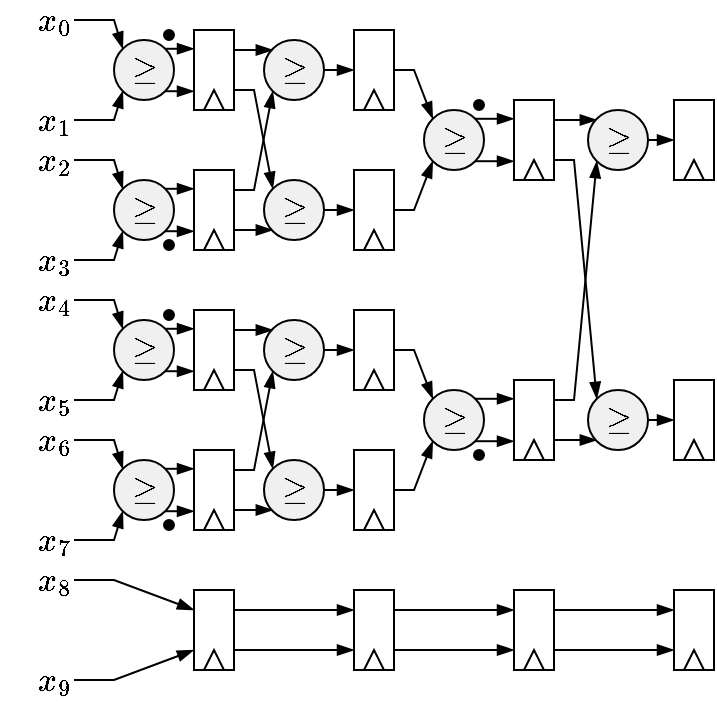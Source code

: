 <mxfile version="26.1.0">
  <diagram name="Page-1" id="U0Z8KqSSLCTxt4Mqr973">
    <mxGraphModel dx="3937" dy="-642" grid="1" gridSize="10" guides="1" tooltips="1" connect="1" arrows="1" fold="1" page="1" pageScale="1" pageWidth="595" pageHeight="842" math="1" shadow="0">
      <root>
        <mxCell id="0" />
        <mxCell id="1" parent="0" />
        <mxCell id="KGnAosmsHzvMM4rvzXJw-76" style="edgeStyle=orthogonalEdgeStyle;rounded=0;orthogonalLoop=1;jettySize=auto;html=1;exitX=1;exitY=1;exitDx=0;exitDy=0;entryX=0;entryY=0.75;entryDx=0;entryDy=0;endArrow=blockThin;endFill=1;" edge="1" parent="1" source="KGnAosmsHzvMM4rvzXJw-1" target="KGnAosmsHzvMM4rvzXJw-39">
          <mxGeometry relative="1" as="geometry" />
        </mxCell>
        <mxCell id="KGnAosmsHzvMM4rvzXJw-77" style="edgeStyle=orthogonalEdgeStyle;rounded=0;orthogonalLoop=1;jettySize=auto;html=1;exitX=1;exitY=0;exitDx=0;exitDy=0;entryX=0;entryY=0.25;entryDx=0;entryDy=0;endArrow=blockThin;endFill=1;" edge="1" parent="1" source="KGnAosmsHzvMM4rvzXJw-1" target="KGnAosmsHzvMM4rvzXJw-39">
          <mxGeometry relative="1" as="geometry" />
        </mxCell>
        <mxCell id="KGnAosmsHzvMM4rvzXJw-1" value="" style="ellipse;whiteSpace=wrap;html=1;aspect=fixed;fillColor=#F0F0F0;" vertex="1" parent="1">
          <mxGeometry x="-3520" y="900" width="30" height="30" as="geometry" />
        </mxCell>
        <mxCell id="KGnAosmsHzvMM4rvzXJw-4" value="&lt;font style=&quot;font-size: 14px;&quot;&gt;$$x_0$$&lt;/font&gt;" style="text;html=1;align=center;verticalAlign=middle;whiteSpace=wrap;rounded=0;" vertex="1" parent="1">
          <mxGeometry x="-3560" y="880" width="20" height="20" as="geometry" />
        </mxCell>
        <mxCell id="KGnAosmsHzvMM4rvzXJw-9" value="&lt;font style=&quot;font-size: 14px;&quot;&gt;$$x_1$$&lt;/font&gt;" style="text;html=1;align=center;verticalAlign=middle;whiteSpace=wrap;rounded=0;" vertex="1" parent="1">
          <mxGeometry x="-3560" y="930" width="20" height="20" as="geometry" />
        </mxCell>
        <mxCell id="KGnAosmsHzvMM4rvzXJw-11" value="" style="endArrow=blockThin;html=1;rounded=0;exitX=1;exitY=0.5;exitDx=0;exitDy=0;entryX=0;entryY=0;entryDx=0;entryDy=0;endFill=1;" edge="1" parent="1" source="KGnAosmsHzvMM4rvzXJw-4" target="KGnAosmsHzvMM4rvzXJw-1">
          <mxGeometry width="50" height="50" relative="1" as="geometry">
            <mxPoint x="-3490" y="910" as="sourcePoint" />
            <mxPoint x="-3440" y="860" as="targetPoint" />
            <Array as="points">
              <mxPoint x="-3520" y="890" />
            </Array>
          </mxGeometry>
        </mxCell>
        <mxCell id="KGnAosmsHzvMM4rvzXJw-12" value="" style="endArrow=blockThin;html=1;rounded=0;entryX=0;entryY=1;entryDx=0;entryDy=0;exitX=1;exitY=0.5;exitDx=0;exitDy=0;endFill=1;" edge="1" parent="1" source="KGnAosmsHzvMM4rvzXJw-9" target="KGnAosmsHzvMM4rvzXJw-1">
          <mxGeometry width="50" height="50" relative="1" as="geometry">
            <mxPoint x="-3550" y="1000" as="sourcePoint" />
            <mxPoint x="-3500" y="950" as="targetPoint" />
            <Array as="points">
              <mxPoint x="-3520" y="940" />
            </Array>
          </mxGeometry>
        </mxCell>
        <mxCell id="KGnAosmsHzvMM4rvzXJw-13" value="&lt;font style=&quot;font-size: 14px;&quot;&gt;$$\geq$$&lt;/font&gt;" style="text;html=1;align=center;verticalAlign=middle;whiteSpace=wrap;rounded=0;" vertex="1" parent="1">
          <mxGeometry x="-3512.5" y="907.5" width="15" height="15" as="geometry" />
        </mxCell>
        <mxCell id="KGnAosmsHzvMM4rvzXJw-41" value="" style="group" vertex="1" connectable="0" parent="1">
          <mxGeometry x="-3480" y="895" width="20" height="40" as="geometry" />
        </mxCell>
        <mxCell id="KGnAosmsHzvMM4rvzXJw-39" value="" style="rounded=0;whiteSpace=wrap;html=1;" vertex="1" parent="KGnAosmsHzvMM4rvzXJw-41">
          <mxGeometry width="20" height="40" as="geometry" />
        </mxCell>
        <mxCell id="KGnAosmsHzvMM4rvzXJw-66" value="" style="triangle;whiteSpace=wrap;html=1;rotation=-90;" vertex="1" parent="KGnAosmsHzvMM4rvzXJw-41">
          <mxGeometry x="5" y="30" width="10" height="10" as="geometry" />
        </mxCell>
        <mxCell id="KGnAosmsHzvMM4rvzXJw-113" style="edgeStyle=orthogonalEdgeStyle;rounded=0;orthogonalLoop=1;jettySize=auto;html=1;exitX=1;exitY=0.5;exitDx=0;exitDy=0;entryX=0;entryY=0.5;entryDx=0;entryDy=0;endArrow=blockThin;endFill=1;curved=0;" edge="1" parent="1" source="KGnAosmsHzvMM4rvzXJw-79" target="KGnAosmsHzvMM4rvzXJw-107">
          <mxGeometry relative="1" as="geometry" />
        </mxCell>
        <mxCell id="KGnAosmsHzvMM4rvzXJw-79" value="" style="ellipse;whiteSpace=wrap;html=1;aspect=fixed;fillColor=#F0F0F0;" vertex="1" parent="1">
          <mxGeometry x="-3445" y="900" width="30" height="30" as="geometry" />
        </mxCell>
        <mxCell id="KGnAosmsHzvMM4rvzXJw-80" value="&lt;font style=&quot;font-size: 14px;&quot;&gt;$$\geq$$&lt;/font&gt;" style="text;html=1;align=center;verticalAlign=middle;whiteSpace=wrap;rounded=0;" vertex="1" parent="1">
          <mxGeometry x="-3437.5" y="907.5" width="15" height="15" as="geometry" />
        </mxCell>
        <mxCell id="KGnAosmsHzvMM4rvzXJw-78" style="edgeStyle=orthogonalEdgeStyle;rounded=0;orthogonalLoop=1;jettySize=auto;html=1;exitX=1;exitY=0.25;exitDx=0;exitDy=0;entryX=0;entryY=0;entryDx=0;entryDy=0;endArrow=blockThin;endFill=1;" edge="1" parent="1" source="KGnAosmsHzvMM4rvzXJw-39" target="KGnAosmsHzvMM4rvzXJw-79">
          <mxGeometry relative="1" as="geometry">
            <mxPoint x="-3450" y="905" as="targetPoint" />
          </mxGeometry>
        </mxCell>
        <mxCell id="KGnAosmsHzvMM4rvzXJw-82" style="edgeStyle=orthogonalEdgeStyle;rounded=0;orthogonalLoop=1;jettySize=auto;html=1;exitX=1;exitY=1;exitDx=0;exitDy=0;entryX=0;entryY=0.75;entryDx=0;entryDy=0;endArrow=blockThin;endFill=1;" edge="1" parent="1" source="KGnAosmsHzvMM4rvzXJw-84" target="KGnAosmsHzvMM4rvzXJw-91">
          <mxGeometry relative="1" as="geometry" />
        </mxCell>
        <mxCell id="KGnAosmsHzvMM4rvzXJw-83" style="edgeStyle=orthogonalEdgeStyle;rounded=0;orthogonalLoop=1;jettySize=auto;html=1;exitX=1;exitY=0;exitDx=0;exitDy=0;entryX=0;entryY=0.25;entryDx=0;entryDy=0;endArrow=blockThin;endFill=1;" edge="1" parent="1" source="KGnAosmsHzvMM4rvzXJw-84" target="KGnAosmsHzvMM4rvzXJw-91">
          <mxGeometry relative="1" as="geometry" />
        </mxCell>
        <mxCell id="KGnAosmsHzvMM4rvzXJw-84" value="" style="ellipse;whiteSpace=wrap;html=1;aspect=fixed;fillColor=#F0F0F0;" vertex="1" parent="1">
          <mxGeometry x="-3520" y="970" width="30" height="30" as="geometry" />
        </mxCell>
        <mxCell id="KGnAosmsHzvMM4rvzXJw-85" value="&lt;font style=&quot;font-size: 14px;&quot;&gt;$$x_2$$&lt;/font&gt;" style="text;html=1;align=center;verticalAlign=middle;whiteSpace=wrap;rounded=0;" vertex="1" parent="1">
          <mxGeometry x="-3560" y="950" width="20" height="20" as="geometry" />
        </mxCell>
        <mxCell id="KGnAosmsHzvMM4rvzXJw-86" value="&lt;font style=&quot;font-size: 14px;&quot;&gt;$$x_3$$&lt;/font&gt;" style="text;html=1;align=center;verticalAlign=middle;whiteSpace=wrap;rounded=0;" vertex="1" parent="1">
          <mxGeometry x="-3560" y="1000" width="20" height="20" as="geometry" />
        </mxCell>
        <mxCell id="KGnAosmsHzvMM4rvzXJw-87" value="" style="endArrow=blockThin;html=1;rounded=0;exitX=1;exitY=0.5;exitDx=0;exitDy=0;entryX=0;entryY=0;entryDx=0;entryDy=0;endFill=1;" edge="1" parent="1" source="KGnAosmsHzvMM4rvzXJw-85" target="KGnAosmsHzvMM4rvzXJw-84">
          <mxGeometry width="50" height="50" relative="1" as="geometry">
            <mxPoint x="-3490" y="980" as="sourcePoint" />
            <mxPoint x="-3440" y="930" as="targetPoint" />
            <Array as="points">
              <mxPoint x="-3520" y="960" />
            </Array>
          </mxGeometry>
        </mxCell>
        <mxCell id="KGnAosmsHzvMM4rvzXJw-88" value="" style="endArrow=blockThin;html=1;rounded=0;entryX=0;entryY=1;entryDx=0;entryDy=0;exitX=1;exitY=0.5;exitDx=0;exitDy=0;endFill=1;" edge="1" parent="1" source="KGnAosmsHzvMM4rvzXJw-86" target="KGnAosmsHzvMM4rvzXJw-84">
          <mxGeometry width="50" height="50" relative="1" as="geometry">
            <mxPoint x="-3550" y="1070" as="sourcePoint" />
            <mxPoint x="-3500" y="1020" as="targetPoint" />
            <Array as="points">
              <mxPoint x="-3520" y="1010" />
            </Array>
          </mxGeometry>
        </mxCell>
        <mxCell id="KGnAosmsHzvMM4rvzXJw-89" value="&lt;font style=&quot;font-size: 14px;&quot;&gt;$$\geq$$&lt;/font&gt;" style="text;html=1;align=center;verticalAlign=middle;whiteSpace=wrap;rounded=0;" vertex="1" parent="1">
          <mxGeometry x="-3512.5" y="977.5" width="15" height="15" as="geometry" />
        </mxCell>
        <mxCell id="KGnAosmsHzvMM4rvzXJw-90" value="" style="group" vertex="1" connectable="0" parent="1">
          <mxGeometry x="-3480" y="965" width="20" height="40" as="geometry" />
        </mxCell>
        <mxCell id="KGnAosmsHzvMM4rvzXJw-91" value="" style="rounded=0;whiteSpace=wrap;html=1;" vertex="1" parent="KGnAosmsHzvMM4rvzXJw-90">
          <mxGeometry width="20" height="40" as="geometry" />
        </mxCell>
        <mxCell id="KGnAosmsHzvMM4rvzXJw-92" value="" style="triangle;whiteSpace=wrap;html=1;rotation=-90;" vertex="1" parent="KGnAosmsHzvMM4rvzXJw-90">
          <mxGeometry x="5" y="30" width="10" height="10" as="geometry" />
        </mxCell>
        <mxCell id="KGnAosmsHzvMM4rvzXJw-98" value="" style="endArrow=blockThin;html=1;rounded=0;entryX=0;entryY=1;entryDx=0;entryDy=0;exitX=1;exitY=0.25;exitDx=0;exitDy=0;endFill=1;" edge="1" parent="1" source="KGnAosmsHzvMM4rvzXJw-91" target="KGnAosmsHzvMM4rvzXJw-79">
          <mxGeometry width="50" height="50" relative="1" as="geometry">
            <mxPoint x="-3420" y="990" as="sourcePoint" />
            <mxPoint x="-3370" y="940" as="targetPoint" />
            <Array as="points">
              <mxPoint x="-3450" y="975" />
            </Array>
          </mxGeometry>
        </mxCell>
        <mxCell id="KGnAosmsHzvMM4rvzXJw-114" style="edgeStyle=orthogonalEdgeStyle;rounded=0;orthogonalLoop=1;jettySize=auto;html=1;exitX=1;exitY=0.5;exitDx=0;exitDy=0;entryX=0;entryY=0.5;entryDx=0;entryDy=0;endArrow=blockThin;endFill=1;" edge="1" parent="1" source="KGnAosmsHzvMM4rvzXJw-99" target="KGnAosmsHzvMM4rvzXJw-109">
          <mxGeometry relative="1" as="geometry" />
        </mxCell>
        <mxCell id="KGnAosmsHzvMM4rvzXJw-99" value="" style="ellipse;whiteSpace=wrap;html=1;aspect=fixed;fillColor=#F0F0F0;" vertex="1" parent="1">
          <mxGeometry x="-3445" y="970" width="30" height="30" as="geometry" />
        </mxCell>
        <mxCell id="KGnAosmsHzvMM4rvzXJw-100" value="&lt;font style=&quot;font-size: 14px;&quot;&gt;$$\geq$$&lt;/font&gt;" style="text;html=1;align=center;verticalAlign=middle;whiteSpace=wrap;rounded=0;" vertex="1" parent="1">
          <mxGeometry x="-3437.5" y="977.5" width="15" height="15" as="geometry" />
        </mxCell>
        <mxCell id="KGnAosmsHzvMM4rvzXJw-101" value="" style="endArrow=blockThin;html=1;rounded=0;exitX=1;exitY=0.75;exitDx=0;exitDy=0;entryX=0;entryY=0;entryDx=0;entryDy=0;endFill=1;" edge="1" parent="1" source="KGnAosmsHzvMM4rvzXJw-39" target="KGnAosmsHzvMM4rvzXJw-99">
          <mxGeometry width="50" height="50" relative="1" as="geometry">
            <mxPoint x="-3390" y="970" as="sourcePoint" />
            <mxPoint x="-3340" y="920" as="targetPoint" />
            <Array as="points">
              <mxPoint x="-3450" y="925" />
            </Array>
          </mxGeometry>
        </mxCell>
        <mxCell id="KGnAosmsHzvMM4rvzXJw-102" style="edgeStyle=orthogonalEdgeStyle;rounded=0;orthogonalLoop=1;jettySize=auto;html=1;exitX=1;exitY=0.75;exitDx=0;exitDy=0;entryX=0;entryY=1;entryDx=0;entryDy=0;endArrow=blockThin;endFill=1;" edge="1" parent="1" source="KGnAosmsHzvMM4rvzXJw-91" target="KGnAosmsHzvMM4rvzXJw-99">
          <mxGeometry relative="1" as="geometry" />
        </mxCell>
        <mxCell id="KGnAosmsHzvMM4rvzXJw-104" value="" style="ellipse;whiteSpace=wrap;html=1;aspect=fixed;fillColor=#000000;" vertex="1" parent="1">
          <mxGeometry x="-3495" y="895" width="5" height="5" as="geometry" />
        </mxCell>
        <mxCell id="KGnAosmsHzvMM4rvzXJw-105" value="" style="ellipse;whiteSpace=wrap;html=1;aspect=fixed;fillColor=#000000;" vertex="1" parent="1">
          <mxGeometry x="-3495" y="1000" width="5" height="5" as="geometry" />
        </mxCell>
        <mxCell id="KGnAosmsHzvMM4rvzXJw-107" value="" style="rounded=0;whiteSpace=wrap;html=1;" vertex="1" parent="1">
          <mxGeometry x="-3400" y="895" width="20" height="40" as="geometry" />
        </mxCell>
        <mxCell id="KGnAosmsHzvMM4rvzXJw-108" value="" style="triangle;whiteSpace=wrap;html=1;rotation=-90;" vertex="1" parent="1">
          <mxGeometry x="-3395" y="925" width="10" height="10" as="geometry" />
        </mxCell>
        <mxCell id="KGnAosmsHzvMM4rvzXJw-109" value="" style="rounded=0;whiteSpace=wrap;html=1;" vertex="1" parent="1">
          <mxGeometry x="-3400" y="965" width="20" height="40" as="geometry" />
        </mxCell>
        <mxCell id="KGnAosmsHzvMM4rvzXJw-110" value="" style="triangle;whiteSpace=wrap;html=1;rotation=-90;" vertex="1" parent="1">
          <mxGeometry x="-3395" y="995" width="10" height="10" as="geometry" />
        </mxCell>
        <mxCell id="KGnAosmsHzvMM4rvzXJw-115" style="edgeStyle=orthogonalEdgeStyle;rounded=0;orthogonalLoop=1;jettySize=auto;html=1;exitX=1;exitY=1;exitDx=0;exitDy=0;entryX=0;entryY=0.75;entryDx=0;entryDy=0;endArrow=blockThin;endFill=1;" edge="1" parent="1" source="KGnAosmsHzvMM4rvzXJw-117" target="KGnAosmsHzvMM4rvzXJw-124">
          <mxGeometry relative="1" as="geometry" />
        </mxCell>
        <mxCell id="KGnAosmsHzvMM4rvzXJw-116" style="edgeStyle=orthogonalEdgeStyle;rounded=0;orthogonalLoop=1;jettySize=auto;html=1;exitX=1;exitY=0;exitDx=0;exitDy=0;entryX=0;entryY=0.25;entryDx=0;entryDy=0;endArrow=blockThin;endFill=1;" edge="1" parent="1" source="KGnAosmsHzvMM4rvzXJw-117" target="KGnAosmsHzvMM4rvzXJw-124">
          <mxGeometry relative="1" as="geometry" />
        </mxCell>
        <mxCell id="KGnAosmsHzvMM4rvzXJw-117" value="" style="ellipse;whiteSpace=wrap;html=1;aspect=fixed;fillColor=#F0F0F0;" vertex="1" parent="1">
          <mxGeometry x="-3520" y="1040" width="30" height="30" as="geometry" />
        </mxCell>
        <mxCell id="KGnAosmsHzvMM4rvzXJw-118" value="&lt;font style=&quot;font-size: 14px;&quot;&gt;$$x_4$$&lt;/font&gt;" style="text;html=1;align=center;verticalAlign=middle;whiteSpace=wrap;rounded=0;" vertex="1" parent="1">
          <mxGeometry x="-3560" y="1020" width="20" height="20" as="geometry" />
        </mxCell>
        <mxCell id="KGnAosmsHzvMM4rvzXJw-119" value="&lt;font style=&quot;font-size: 14px;&quot;&gt;$$x_5$$&lt;/font&gt;" style="text;html=1;align=center;verticalAlign=middle;whiteSpace=wrap;rounded=0;" vertex="1" parent="1">
          <mxGeometry x="-3560" y="1070" width="20" height="20" as="geometry" />
        </mxCell>
        <mxCell id="KGnAosmsHzvMM4rvzXJw-120" value="" style="endArrow=blockThin;html=1;rounded=0;exitX=1;exitY=0.5;exitDx=0;exitDy=0;entryX=0;entryY=0;entryDx=0;entryDy=0;endFill=1;" edge="1" parent="1" source="KGnAosmsHzvMM4rvzXJw-118" target="KGnAosmsHzvMM4rvzXJw-117">
          <mxGeometry width="50" height="50" relative="1" as="geometry">
            <mxPoint x="-3490" y="1050" as="sourcePoint" />
            <mxPoint x="-3440" y="1000" as="targetPoint" />
            <Array as="points">
              <mxPoint x="-3520" y="1030" />
            </Array>
          </mxGeometry>
        </mxCell>
        <mxCell id="KGnAosmsHzvMM4rvzXJw-121" value="" style="endArrow=blockThin;html=1;rounded=0;entryX=0;entryY=1;entryDx=0;entryDy=0;exitX=1;exitY=0.5;exitDx=0;exitDy=0;endFill=1;" edge="1" parent="1" source="KGnAosmsHzvMM4rvzXJw-119" target="KGnAosmsHzvMM4rvzXJw-117">
          <mxGeometry width="50" height="50" relative="1" as="geometry">
            <mxPoint x="-3550" y="1140" as="sourcePoint" />
            <mxPoint x="-3500" y="1090" as="targetPoint" />
            <Array as="points">
              <mxPoint x="-3520" y="1080" />
            </Array>
          </mxGeometry>
        </mxCell>
        <mxCell id="KGnAosmsHzvMM4rvzXJw-122" value="&lt;font style=&quot;font-size: 14px;&quot;&gt;$$\geq$$&lt;/font&gt;" style="text;html=1;align=center;verticalAlign=middle;whiteSpace=wrap;rounded=0;" vertex="1" parent="1">
          <mxGeometry x="-3512.5" y="1047.5" width="15" height="15" as="geometry" />
        </mxCell>
        <mxCell id="KGnAosmsHzvMM4rvzXJw-123" value="" style="group" vertex="1" connectable="0" parent="1">
          <mxGeometry x="-3480" y="1035" width="20" height="40" as="geometry" />
        </mxCell>
        <mxCell id="KGnAosmsHzvMM4rvzXJw-124" value="" style="rounded=0;whiteSpace=wrap;html=1;" vertex="1" parent="KGnAosmsHzvMM4rvzXJw-123">
          <mxGeometry width="20" height="40" as="geometry" />
        </mxCell>
        <mxCell id="KGnAosmsHzvMM4rvzXJw-125" value="" style="triangle;whiteSpace=wrap;html=1;rotation=-90;" vertex="1" parent="KGnAosmsHzvMM4rvzXJw-123">
          <mxGeometry x="5" y="30" width="10" height="10" as="geometry" />
        </mxCell>
        <mxCell id="KGnAosmsHzvMM4rvzXJw-126" style="edgeStyle=orthogonalEdgeStyle;rounded=0;orthogonalLoop=1;jettySize=auto;html=1;exitX=1;exitY=0.5;exitDx=0;exitDy=0;entryX=0;entryY=0.5;entryDx=0;entryDy=0;endArrow=blockThin;endFill=1;curved=0;" edge="1" parent="1" source="KGnAosmsHzvMM4rvzXJw-127" target="KGnAosmsHzvMM4rvzXJw-149">
          <mxGeometry relative="1" as="geometry" />
        </mxCell>
        <mxCell id="KGnAosmsHzvMM4rvzXJw-127" value="" style="ellipse;whiteSpace=wrap;html=1;aspect=fixed;fillColor=#F0F0F0;" vertex="1" parent="1">
          <mxGeometry x="-3445" y="1040" width="30" height="30" as="geometry" />
        </mxCell>
        <mxCell id="KGnAosmsHzvMM4rvzXJw-128" value="&lt;font style=&quot;font-size: 14px;&quot;&gt;$$\geq$$&lt;/font&gt;" style="text;html=1;align=center;verticalAlign=middle;whiteSpace=wrap;rounded=0;" vertex="1" parent="1">
          <mxGeometry x="-3437.5" y="1047.5" width="15" height="15" as="geometry" />
        </mxCell>
        <mxCell id="KGnAosmsHzvMM4rvzXJw-129" style="edgeStyle=orthogonalEdgeStyle;rounded=0;orthogonalLoop=1;jettySize=auto;html=1;exitX=1;exitY=0.25;exitDx=0;exitDy=0;entryX=0;entryY=0;entryDx=0;entryDy=0;endArrow=blockThin;endFill=1;" edge="1" parent="1" source="KGnAosmsHzvMM4rvzXJw-124" target="KGnAosmsHzvMM4rvzXJw-127">
          <mxGeometry relative="1" as="geometry">
            <mxPoint x="-3450" y="1045" as="targetPoint" />
          </mxGeometry>
        </mxCell>
        <mxCell id="KGnAosmsHzvMM4rvzXJw-130" style="edgeStyle=orthogonalEdgeStyle;rounded=0;orthogonalLoop=1;jettySize=auto;html=1;exitX=1;exitY=1;exitDx=0;exitDy=0;entryX=0;entryY=0.75;entryDx=0;entryDy=0;endArrow=blockThin;endFill=1;" edge="1" parent="1" source="KGnAosmsHzvMM4rvzXJw-132" target="KGnAosmsHzvMM4rvzXJw-139">
          <mxGeometry relative="1" as="geometry" />
        </mxCell>
        <mxCell id="KGnAosmsHzvMM4rvzXJw-131" style="edgeStyle=orthogonalEdgeStyle;rounded=0;orthogonalLoop=1;jettySize=auto;html=1;exitX=1;exitY=0;exitDx=0;exitDy=0;entryX=0;entryY=0.25;entryDx=0;entryDy=0;endArrow=blockThin;endFill=1;" edge="1" parent="1" source="KGnAosmsHzvMM4rvzXJw-132" target="KGnAosmsHzvMM4rvzXJw-139">
          <mxGeometry relative="1" as="geometry" />
        </mxCell>
        <mxCell id="KGnAosmsHzvMM4rvzXJw-132" value="" style="ellipse;whiteSpace=wrap;html=1;aspect=fixed;fillColor=#F0F0F0;" vertex="1" parent="1">
          <mxGeometry x="-3520" y="1110" width="30" height="30" as="geometry" />
        </mxCell>
        <mxCell id="KGnAosmsHzvMM4rvzXJw-133" value="&lt;font style=&quot;font-size: 14px;&quot;&gt;$$x_6$$&lt;/font&gt;" style="text;html=1;align=center;verticalAlign=middle;whiteSpace=wrap;rounded=0;" vertex="1" parent="1">
          <mxGeometry x="-3560" y="1090" width="20" height="20" as="geometry" />
        </mxCell>
        <mxCell id="KGnAosmsHzvMM4rvzXJw-134" value="&lt;font style=&quot;font-size: 14px;&quot;&gt;$$x_7$$&lt;/font&gt;" style="text;html=1;align=center;verticalAlign=middle;whiteSpace=wrap;rounded=0;" vertex="1" parent="1">
          <mxGeometry x="-3560" y="1140" width="20" height="20" as="geometry" />
        </mxCell>
        <mxCell id="KGnAosmsHzvMM4rvzXJw-135" value="" style="endArrow=blockThin;html=1;rounded=0;exitX=1;exitY=0.5;exitDx=0;exitDy=0;entryX=0;entryY=0;entryDx=0;entryDy=0;endFill=1;" edge="1" parent="1" source="KGnAosmsHzvMM4rvzXJw-133" target="KGnAosmsHzvMM4rvzXJw-132">
          <mxGeometry width="50" height="50" relative="1" as="geometry">
            <mxPoint x="-3490" y="1120" as="sourcePoint" />
            <mxPoint x="-3440" y="1070" as="targetPoint" />
            <Array as="points">
              <mxPoint x="-3520" y="1100" />
            </Array>
          </mxGeometry>
        </mxCell>
        <mxCell id="KGnAosmsHzvMM4rvzXJw-136" value="" style="endArrow=blockThin;html=1;rounded=0;entryX=0;entryY=1;entryDx=0;entryDy=0;exitX=1;exitY=0.5;exitDx=0;exitDy=0;endFill=1;" edge="1" parent="1" source="KGnAosmsHzvMM4rvzXJw-134" target="KGnAosmsHzvMM4rvzXJw-132">
          <mxGeometry width="50" height="50" relative="1" as="geometry">
            <mxPoint x="-3550" y="1210" as="sourcePoint" />
            <mxPoint x="-3500" y="1160" as="targetPoint" />
            <Array as="points">
              <mxPoint x="-3520" y="1150" />
            </Array>
          </mxGeometry>
        </mxCell>
        <mxCell id="KGnAosmsHzvMM4rvzXJw-137" value="&lt;font style=&quot;font-size: 14px;&quot;&gt;$$\geq$$&lt;/font&gt;" style="text;html=1;align=center;verticalAlign=middle;whiteSpace=wrap;rounded=0;" vertex="1" parent="1">
          <mxGeometry x="-3512.5" y="1117.5" width="15" height="15" as="geometry" />
        </mxCell>
        <mxCell id="KGnAosmsHzvMM4rvzXJw-138" value="" style="group" vertex="1" connectable="0" parent="1">
          <mxGeometry x="-3480" y="1105" width="20" height="40" as="geometry" />
        </mxCell>
        <mxCell id="KGnAosmsHzvMM4rvzXJw-139" value="" style="rounded=0;whiteSpace=wrap;html=1;" vertex="1" parent="KGnAosmsHzvMM4rvzXJw-138">
          <mxGeometry width="20" height="40" as="geometry" />
        </mxCell>
        <mxCell id="KGnAosmsHzvMM4rvzXJw-140" value="" style="triangle;whiteSpace=wrap;html=1;rotation=-90;" vertex="1" parent="KGnAosmsHzvMM4rvzXJw-138">
          <mxGeometry x="5" y="30" width="10" height="10" as="geometry" />
        </mxCell>
        <mxCell id="KGnAosmsHzvMM4rvzXJw-141" value="" style="endArrow=blockThin;html=1;rounded=0;entryX=0;entryY=1;entryDx=0;entryDy=0;exitX=1;exitY=0.25;exitDx=0;exitDy=0;endFill=1;" edge="1" parent="1" source="KGnAosmsHzvMM4rvzXJw-139" target="KGnAosmsHzvMM4rvzXJw-127">
          <mxGeometry width="50" height="50" relative="1" as="geometry">
            <mxPoint x="-3420" y="1130" as="sourcePoint" />
            <mxPoint x="-3370" y="1080" as="targetPoint" />
            <Array as="points">
              <mxPoint x="-3450" y="1115" />
            </Array>
          </mxGeometry>
        </mxCell>
        <mxCell id="KGnAosmsHzvMM4rvzXJw-142" style="edgeStyle=orthogonalEdgeStyle;rounded=0;orthogonalLoop=1;jettySize=auto;html=1;exitX=1;exitY=0.5;exitDx=0;exitDy=0;entryX=0;entryY=0.5;entryDx=0;entryDy=0;endArrow=blockThin;endFill=1;" edge="1" parent="1" source="KGnAosmsHzvMM4rvzXJw-143" target="KGnAosmsHzvMM4rvzXJw-151">
          <mxGeometry relative="1" as="geometry" />
        </mxCell>
        <mxCell id="KGnAosmsHzvMM4rvzXJw-143" value="" style="ellipse;whiteSpace=wrap;html=1;aspect=fixed;fillColor=#F0F0F0;" vertex="1" parent="1">
          <mxGeometry x="-3445" y="1110" width="30" height="30" as="geometry" />
        </mxCell>
        <mxCell id="KGnAosmsHzvMM4rvzXJw-144" value="&lt;font style=&quot;font-size: 14px;&quot;&gt;$$\geq$$&lt;/font&gt;" style="text;html=1;align=center;verticalAlign=middle;whiteSpace=wrap;rounded=0;" vertex="1" parent="1">
          <mxGeometry x="-3437.5" y="1117.5" width="15" height="15" as="geometry" />
        </mxCell>
        <mxCell id="KGnAosmsHzvMM4rvzXJw-145" value="" style="endArrow=blockThin;html=1;rounded=0;exitX=1;exitY=0.75;exitDx=0;exitDy=0;entryX=0;entryY=0;entryDx=0;entryDy=0;endFill=1;" edge="1" parent="1" source="KGnAosmsHzvMM4rvzXJw-124" target="KGnAosmsHzvMM4rvzXJw-143">
          <mxGeometry width="50" height="50" relative="1" as="geometry">
            <mxPoint x="-3390" y="1110" as="sourcePoint" />
            <mxPoint x="-3340" y="1060" as="targetPoint" />
            <Array as="points">
              <mxPoint x="-3450" y="1065" />
            </Array>
          </mxGeometry>
        </mxCell>
        <mxCell id="KGnAosmsHzvMM4rvzXJw-146" style="edgeStyle=orthogonalEdgeStyle;rounded=0;orthogonalLoop=1;jettySize=auto;html=1;exitX=1;exitY=0.75;exitDx=0;exitDy=0;entryX=0;entryY=1;entryDx=0;entryDy=0;endArrow=blockThin;endFill=1;" edge="1" parent="1" source="KGnAosmsHzvMM4rvzXJw-139" target="KGnAosmsHzvMM4rvzXJw-143">
          <mxGeometry relative="1" as="geometry" />
        </mxCell>
        <mxCell id="KGnAosmsHzvMM4rvzXJw-147" value="" style="ellipse;whiteSpace=wrap;html=1;aspect=fixed;fillColor=#000000;" vertex="1" parent="1">
          <mxGeometry x="-3495" y="1035" width="5" height="5" as="geometry" />
        </mxCell>
        <mxCell id="KGnAosmsHzvMM4rvzXJw-148" value="" style="ellipse;whiteSpace=wrap;html=1;aspect=fixed;fillColor=#000000;" vertex="1" parent="1">
          <mxGeometry x="-3495" y="1140" width="5" height="5" as="geometry" />
        </mxCell>
        <mxCell id="KGnAosmsHzvMM4rvzXJw-149" value="" style="rounded=0;whiteSpace=wrap;html=1;" vertex="1" parent="1">
          <mxGeometry x="-3400" y="1035" width="20" height="40" as="geometry" />
        </mxCell>
        <mxCell id="KGnAosmsHzvMM4rvzXJw-150" value="" style="triangle;whiteSpace=wrap;html=1;rotation=-90;" vertex="1" parent="1">
          <mxGeometry x="-3395" y="1065" width="10" height="10" as="geometry" />
        </mxCell>
        <mxCell id="KGnAosmsHzvMM4rvzXJw-151" value="" style="rounded=0;whiteSpace=wrap;html=1;" vertex="1" parent="1">
          <mxGeometry x="-3400" y="1105" width="20" height="40" as="geometry" />
        </mxCell>
        <mxCell id="KGnAosmsHzvMM4rvzXJw-152" value="" style="triangle;whiteSpace=wrap;html=1;rotation=-90;" vertex="1" parent="1">
          <mxGeometry x="-3395" y="1135" width="10" height="10" as="geometry" />
        </mxCell>
        <mxCell id="KGnAosmsHzvMM4rvzXJw-165" style="edgeStyle=orthogonalEdgeStyle;rounded=0;orthogonalLoop=1;jettySize=auto;html=1;exitX=1;exitY=0;exitDx=0;exitDy=0;entryX=0;entryY=0.25;entryDx=0;entryDy=0;endArrow=blockThin;endFill=1;" edge="1" parent="1" source="KGnAosmsHzvMM4rvzXJw-153" target="KGnAosmsHzvMM4rvzXJw-163">
          <mxGeometry relative="1" as="geometry" />
        </mxCell>
        <mxCell id="KGnAosmsHzvMM4rvzXJw-166" style="edgeStyle=orthogonalEdgeStyle;rounded=0;orthogonalLoop=1;jettySize=auto;html=1;exitX=1;exitY=1;exitDx=0;exitDy=0;entryX=0;entryY=0.75;entryDx=0;entryDy=0;endArrow=blockThin;endFill=1;" edge="1" parent="1" source="KGnAosmsHzvMM4rvzXJw-153" target="KGnAosmsHzvMM4rvzXJw-163">
          <mxGeometry relative="1" as="geometry" />
        </mxCell>
        <mxCell id="KGnAosmsHzvMM4rvzXJw-153" value="" style="ellipse;whiteSpace=wrap;html=1;aspect=fixed;fillColor=#F0F0F0;" vertex="1" parent="1">
          <mxGeometry x="-3365" y="935" width="30" height="30" as="geometry" />
        </mxCell>
        <mxCell id="KGnAosmsHzvMM4rvzXJw-154" value="&lt;font style=&quot;font-size: 14px;&quot;&gt;$$\geq$$&lt;/font&gt;" style="text;html=1;align=center;verticalAlign=middle;whiteSpace=wrap;rounded=0;" vertex="1" parent="1">
          <mxGeometry x="-3357.5" y="942.5" width="15" height="15" as="geometry" />
        </mxCell>
        <mxCell id="KGnAosmsHzvMM4rvzXJw-171" style="edgeStyle=orthogonalEdgeStyle;rounded=0;orthogonalLoop=1;jettySize=auto;html=1;exitX=1;exitY=0;exitDx=0;exitDy=0;entryX=0;entryY=0.25;entryDx=0;entryDy=0;endArrow=blockThin;endFill=1;" edge="1" parent="1" source="KGnAosmsHzvMM4rvzXJw-155" target="KGnAosmsHzvMM4rvzXJw-169">
          <mxGeometry relative="1" as="geometry" />
        </mxCell>
        <mxCell id="KGnAosmsHzvMM4rvzXJw-172" style="edgeStyle=orthogonalEdgeStyle;rounded=0;orthogonalLoop=1;jettySize=auto;html=1;exitX=1;exitY=1;exitDx=0;exitDy=0;entryX=0;entryY=0.75;entryDx=0;entryDy=0;endArrow=blockThin;endFill=1;" edge="1" parent="1" source="KGnAosmsHzvMM4rvzXJw-155" target="KGnAosmsHzvMM4rvzXJw-169">
          <mxGeometry relative="1" as="geometry" />
        </mxCell>
        <mxCell id="KGnAosmsHzvMM4rvzXJw-155" value="" style="ellipse;whiteSpace=wrap;html=1;aspect=fixed;fillColor=#F0F0F0;" vertex="1" parent="1">
          <mxGeometry x="-3365" y="1075" width="30" height="30" as="geometry" />
        </mxCell>
        <mxCell id="KGnAosmsHzvMM4rvzXJw-156" value="&lt;font style=&quot;font-size: 14px;&quot;&gt;$$\geq$$&lt;/font&gt;" style="text;html=1;align=center;verticalAlign=middle;whiteSpace=wrap;rounded=0;" vertex="1" parent="1">
          <mxGeometry x="-3357.5" y="1082.5" width="15" height="15" as="geometry" />
        </mxCell>
        <mxCell id="KGnAosmsHzvMM4rvzXJw-158" value="" style="endArrow=blockThin;html=1;rounded=0;exitX=1;exitY=0.5;exitDx=0;exitDy=0;entryX=0;entryY=0;entryDx=0;entryDy=0;endFill=1;" edge="1" parent="1" source="KGnAosmsHzvMM4rvzXJw-107" target="KGnAosmsHzvMM4rvzXJw-153">
          <mxGeometry width="50" height="50" relative="1" as="geometry">
            <mxPoint x="-3360" y="950" as="sourcePoint" />
            <mxPoint x="-3310" y="900" as="targetPoint" />
            <Array as="points">
              <mxPoint x="-3370" y="915" />
            </Array>
          </mxGeometry>
        </mxCell>
        <mxCell id="KGnAosmsHzvMM4rvzXJw-159" value="" style="endArrow=blockThin;html=1;rounded=0;exitX=1;exitY=0.5;exitDx=0;exitDy=0;entryX=0;entryY=1;entryDx=0;entryDy=0;endFill=1;" edge="1" parent="1" source="KGnAosmsHzvMM4rvzXJw-109" target="KGnAosmsHzvMM4rvzXJw-153">
          <mxGeometry width="50" height="50" relative="1" as="geometry">
            <mxPoint x="-3330" y="1030" as="sourcePoint" />
            <mxPoint x="-3280" y="980" as="targetPoint" />
            <Array as="points">
              <mxPoint x="-3370" y="985" />
            </Array>
          </mxGeometry>
        </mxCell>
        <mxCell id="KGnAosmsHzvMM4rvzXJw-160" value="" style="endArrow=blockThin;html=1;rounded=0;exitX=1;exitY=0.5;exitDx=0;exitDy=0;entryX=0;entryY=0;entryDx=0;entryDy=0;endFill=1;" edge="1" parent="1" source="KGnAosmsHzvMM4rvzXJw-149" target="KGnAosmsHzvMM4rvzXJw-155">
          <mxGeometry width="50" height="50" relative="1" as="geometry">
            <mxPoint x="-3300" y="1090" as="sourcePoint" />
            <mxPoint x="-3250" y="1040" as="targetPoint" />
            <Array as="points">
              <mxPoint x="-3370" y="1055" />
            </Array>
          </mxGeometry>
        </mxCell>
        <mxCell id="KGnAosmsHzvMM4rvzXJw-161" value="" style="endArrow=blockThin;html=1;rounded=0;exitX=1;exitY=0.5;exitDx=0;exitDy=0;entryX=0;entryY=1;entryDx=0;entryDy=0;endFill=1;" edge="1" parent="1" source="KGnAosmsHzvMM4rvzXJw-151" target="KGnAosmsHzvMM4rvzXJw-155">
          <mxGeometry width="50" height="50" relative="1" as="geometry">
            <mxPoint x="-3330" y="1170" as="sourcePoint" />
            <mxPoint x="-3280" y="1120" as="targetPoint" />
            <Array as="points">
              <mxPoint x="-3370" y="1125" />
            </Array>
          </mxGeometry>
        </mxCell>
        <mxCell id="KGnAosmsHzvMM4rvzXJw-177" style="edgeStyle=orthogonalEdgeStyle;rounded=0;orthogonalLoop=1;jettySize=auto;html=1;exitX=1;exitY=0.25;exitDx=0;exitDy=0;entryX=0;entryY=0;entryDx=0;entryDy=0;endArrow=blockThin;endFill=1;" edge="1" parent="1" source="KGnAosmsHzvMM4rvzXJw-163" target="KGnAosmsHzvMM4rvzXJw-175">
          <mxGeometry relative="1" as="geometry" />
        </mxCell>
        <mxCell id="KGnAosmsHzvMM4rvzXJw-163" value="" style="rounded=0;whiteSpace=wrap;html=1;" vertex="1" parent="1">
          <mxGeometry x="-3320" y="930" width="20" height="40" as="geometry" />
        </mxCell>
        <mxCell id="KGnAosmsHzvMM4rvzXJw-164" value="" style="triangle;whiteSpace=wrap;html=1;rotation=-90;" vertex="1" parent="1">
          <mxGeometry x="-3315" y="960" width="10" height="10" as="geometry" />
        </mxCell>
        <mxCell id="KGnAosmsHzvMM4rvzXJw-183" style="edgeStyle=orthogonalEdgeStyle;rounded=0;orthogonalLoop=1;jettySize=auto;html=1;exitX=1;exitY=0.75;exitDx=0;exitDy=0;entryX=0;entryY=1;entryDx=0;entryDy=0;endArrow=blockThin;endFill=1;" edge="1" parent="1" source="KGnAosmsHzvMM4rvzXJw-169" target="KGnAosmsHzvMM4rvzXJw-181">
          <mxGeometry relative="1" as="geometry" />
        </mxCell>
        <mxCell id="KGnAosmsHzvMM4rvzXJw-169" value="" style="rounded=0;whiteSpace=wrap;html=1;" vertex="1" parent="1">
          <mxGeometry x="-3320" y="1070" width="20" height="40" as="geometry" />
        </mxCell>
        <mxCell id="KGnAosmsHzvMM4rvzXJw-170" value="" style="triangle;whiteSpace=wrap;html=1;rotation=-90;" vertex="1" parent="1">
          <mxGeometry x="-3315" y="1100" width="10" height="10" as="geometry" />
        </mxCell>
        <mxCell id="KGnAosmsHzvMM4rvzXJw-173" value="" style="ellipse;whiteSpace=wrap;html=1;aspect=fixed;fillColor=#000000;" vertex="1" parent="1">
          <mxGeometry x="-3340" y="930" width="5" height="5" as="geometry" />
        </mxCell>
        <mxCell id="KGnAosmsHzvMM4rvzXJw-174" value="" style="ellipse;whiteSpace=wrap;html=1;aspect=fixed;fillColor=#000000;" vertex="1" parent="1">
          <mxGeometry x="-3340" y="1105" width="5" height="5" as="geometry" />
        </mxCell>
        <mxCell id="KGnAosmsHzvMM4rvzXJw-191" style="edgeStyle=orthogonalEdgeStyle;rounded=0;orthogonalLoop=1;jettySize=auto;html=1;exitX=1;exitY=0.5;exitDx=0;exitDy=0;entryX=0;entryY=0.5;entryDx=0;entryDy=0;endArrow=blockThin;endFill=1;" edge="1" parent="1" source="KGnAosmsHzvMM4rvzXJw-175" target="KGnAosmsHzvMM4rvzXJw-187">
          <mxGeometry relative="1" as="geometry" />
        </mxCell>
        <mxCell id="KGnAosmsHzvMM4rvzXJw-175" value="" style="ellipse;whiteSpace=wrap;html=1;aspect=fixed;fillColor=#F0F0F0;" vertex="1" parent="1">
          <mxGeometry x="-3283" y="935" width="30" height="30" as="geometry" />
        </mxCell>
        <mxCell id="KGnAosmsHzvMM4rvzXJw-176" value="&lt;font style=&quot;font-size: 14px;&quot;&gt;$$\geq$$&lt;/font&gt;" style="text;html=1;align=center;verticalAlign=middle;whiteSpace=wrap;rounded=0;" vertex="1" parent="1">
          <mxGeometry x="-3275.5" y="942.5" width="15" height="15" as="geometry" />
        </mxCell>
        <mxCell id="KGnAosmsHzvMM4rvzXJw-178" value="" style="endArrow=blockThin;html=1;rounded=0;exitX=1;exitY=0.25;exitDx=0;exitDy=0;entryX=0;entryY=1;entryDx=0;entryDy=0;endFill=1;" edge="1" parent="1" source="KGnAosmsHzvMM4rvzXJw-169" target="KGnAosmsHzvMM4rvzXJw-175">
          <mxGeometry width="50" height="50" relative="1" as="geometry">
            <mxPoint x="-3270" y="1080" as="sourcePoint" />
            <mxPoint x="-3220" y="1030" as="targetPoint" />
            <Array as="points">
              <mxPoint x="-3290" y="1080" />
            </Array>
          </mxGeometry>
        </mxCell>
        <mxCell id="KGnAosmsHzvMM4rvzXJw-192" style="edgeStyle=orthogonalEdgeStyle;rounded=0;orthogonalLoop=1;jettySize=auto;html=1;exitX=1;exitY=0.5;exitDx=0;exitDy=0;entryX=0;entryY=0.5;entryDx=0;entryDy=0;endArrow=blockThin;endFill=1;" edge="1" parent="1" source="KGnAosmsHzvMM4rvzXJw-181" target="KGnAosmsHzvMM4rvzXJw-189">
          <mxGeometry relative="1" as="geometry" />
        </mxCell>
        <mxCell id="KGnAosmsHzvMM4rvzXJw-181" value="" style="ellipse;whiteSpace=wrap;html=1;aspect=fixed;fillColor=#F0F0F0;" vertex="1" parent="1">
          <mxGeometry x="-3283" y="1075" width="30" height="30" as="geometry" />
        </mxCell>
        <mxCell id="KGnAosmsHzvMM4rvzXJw-182" value="&lt;font style=&quot;font-size: 14px;&quot;&gt;$$\geq$$&lt;/font&gt;" style="text;html=1;align=center;verticalAlign=middle;whiteSpace=wrap;rounded=0;" vertex="1" parent="1">
          <mxGeometry x="-3275.5" y="1082.5" width="15" height="15" as="geometry" />
        </mxCell>
        <mxCell id="KGnAosmsHzvMM4rvzXJw-184" value="" style="endArrow=blockThin;html=1;rounded=0;exitX=1;exitY=0.75;exitDx=0;exitDy=0;entryX=0;entryY=0;entryDx=0;entryDy=0;endFill=1;" edge="1" parent="1" source="KGnAosmsHzvMM4rvzXJw-163" target="KGnAosmsHzvMM4rvzXJw-181">
          <mxGeometry width="50" height="50" relative="1" as="geometry">
            <mxPoint x="-3240" y="1030" as="sourcePoint" />
            <mxPoint x="-3190" y="980" as="targetPoint" />
            <Array as="points">
              <mxPoint x="-3290" y="960" />
            </Array>
          </mxGeometry>
        </mxCell>
        <mxCell id="KGnAosmsHzvMM4rvzXJw-187" value="" style="rounded=0;whiteSpace=wrap;html=1;" vertex="1" parent="1">
          <mxGeometry x="-3240" y="930" width="20" height="40" as="geometry" />
        </mxCell>
        <mxCell id="KGnAosmsHzvMM4rvzXJw-188" value="" style="triangle;whiteSpace=wrap;html=1;rotation=-90;" vertex="1" parent="1">
          <mxGeometry x="-3235" y="960" width="10" height="10" as="geometry" />
        </mxCell>
        <mxCell id="KGnAosmsHzvMM4rvzXJw-189" value="" style="rounded=0;whiteSpace=wrap;html=1;" vertex="1" parent="1">
          <mxGeometry x="-3240" y="1070" width="20" height="40" as="geometry" />
        </mxCell>
        <mxCell id="KGnAosmsHzvMM4rvzXJw-190" value="" style="triangle;whiteSpace=wrap;html=1;rotation=-90;" vertex="1" parent="1">
          <mxGeometry x="-3235" y="1100" width="10" height="10" as="geometry" />
        </mxCell>
        <mxCell id="KGnAosmsHzvMM4rvzXJw-201" value="&lt;font style=&quot;font-size: 14px;&quot;&gt;$$x_8$$&lt;/font&gt;" style="text;html=1;align=center;verticalAlign=middle;whiteSpace=wrap;rounded=0;" vertex="1" parent="1">
          <mxGeometry x="-3560" y="1160" width="20" height="20" as="geometry" />
        </mxCell>
        <mxCell id="KGnAosmsHzvMM4rvzXJw-202" value="&lt;font style=&quot;font-size: 14px;&quot;&gt;$$x_9$$&lt;/font&gt;" style="text;html=1;align=center;verticalAlign=middle;whiteSpace=wrap;rounded=0;" vertex="1" parent="1">
          <mxGeometry x="-3560" y="1210" width="20" height="20" as="geometry" />
        </mxCell>
        <mxCell id="KGnAosmsHzvMM4rvzXJw-203" value="" style="endArrow=blockThin;html=1;rounded=0;exitX=1;exitY=0.5;exitDx=0;exitDy=0;entryX=0;entryY=0.25;entryDx=0;entryDy=0;endFill=1;" edge="1" parent="1" source="KGnAosmsHzvMM4rvzXJw-201" target="KGnAosmsHzvMM4rvzXJw-207">
          <mxGeometry width="50" height="50" relative="1" as="geometry">
            <mxPoint x="-3490" y="1190" as="sourcePoint" />
            <mxPoint x="-3515.607" y="1184.393" as="targetPoint" />
            <Array as="points">
              <mxPoint x="-3520" y="1170" />
            </Array>
          </mxGeometry>
        </mxCell>
        <mxCell id="KGnAosmsHzvMM4rvzXJw-204" value="" style="endArrow=blockThin;html=1;rounded=0;entryX=0;entryY=0.75;entryDx=0;entryDy=0;exitX=1;exitY=0.5;exitDx=0;exitDy=0;endFill=1;" edge="1" parent="1" source="KGnAosmsHzvMM4rvzXJw-202" target="KGnAosmsHzvMM4rvzXJw-207">
          <mxGeometry width="50" height="50" relative="1" as="geometry">
            <mxPoint x="-3550" y="1280" as="sourcePoint" />
            <mxPoint x="-3515.607" y="1205.607" as="targetPoint" />
            <Array as="points">
              <mxPoint x="-3520" y="1220" />
            </Array>
          </mxGeometry>
        </mxCell>
        <mxCell id="KGnAosmsHzvMM4rvzXJw-206" value="" style="group" vertex="1" connectable="0" parent="1">
          <mxGeometry x="-3480" y="1175" width="20" height="40" as="geometry" />
        </mxCell>
        <mxCell id="KGnAosmsHzvMM4rvzXJw-207" value="" style="rounded=0;whiteSpace=wrap;html=1;" vertex="1" parent="KGnAosmsHzvMM4rvzXJw-206">
          <mxGeometry width="20" height="40" as="geometry" />
        </mxCell>
        <mxCell id="KGnAosmsHzvMM4rvzXJw-208" value="" style="triangle;whiteSpace=wrap;html=1;rotation=-90;" vertex="1" parent="KGnAosmsHzvMM4rvzXJw-206">
          <mxGeometry x="5" y="30" width="10" height="10" as="geometry" />
        </mxCell>
        <mxCell id="KGnAosmsHzvMM4rvzXJw-224" style="edgeStyle=orthogonalEdgeStyle;rounded=0;orthogonalLoop=1;jettySize=auto;html=1;exitX=1;exitY=0.25;exitDx=0;exitDy=0;entryX=0;entryY=0.25;entryDx=0;entryDy=0;endArrow=blockThin;endFill=1;" edge="1" parent="1" source="KGnAosmsHzvMM4rvzXJw-214" target="KGnAosmsHzvMM4rvzXJw-220">
          <mxGeometry relative="1" as="geometry" />
        </mxCell>
        <mxCell id="KGnAosmsHzvMM4rvzXJw-225" style="edgeStyle=orthogonalEdgeStyle;rounded=0;orthogonalLoop=1;jettySize=auto;html=1;exitX=1;exitY=0.75;exitDx=0;exitDy=0;entryX=0;entryY=0.75;entryDx=0;entryDy=0;endArrow=blockThin;endFill=1;" edge="1" parent="1" source="KGnAosmsHzvMM4rvzXJw-214" target="KGnAosmsHzvMM4rvzXJw-220">
          <mxGeometry relative="1" as="geometry" />
        </mxCell>
        <mxCell id="KGnAosmsHzvMM4rvzXJw-214" value="" style="rounded=0;whiteSpace=wrap;html=1;" vertex="1" parent="1">
          <mxGeometry x="-3400" y="1175" width="20" height="40" as="geometry" />
        </mxCell>
        <mxCell id="KGnAosmsHzvMM4rvzXJw-215" value="" style="triangle;whiteSpace=wrap;html=1;rotation=-90;" vertex="1" parent="1">
          <mxGeometry x="-3395" y="1205" width="10" height="10" as="geometry" />
        </mxCell>
        <mxCell id="KGnAosmsHzvMM4rvzXJw-216" style="edgeStyle=orthogonalEdgeStyle;rounded=0;orthogonalLoop=1;jettySize=auto;html=1;exitX=1;exitY=0.25;exitDx=0;exitDy=0;entryX=0;entryY=0.25;entryDx=0;entryDy=0;endArrow=blockThin;endFill=1;" edge="1" parent="1" source="KGnAosmsHzvMM4rvzXJw-207" target="KGnAosmsHzvMM4rvzXJw-214">
          <mxGeometry relative="1" as="geometry" />
        </mxCell>
        <mxCell id="KGnAosmsHzvMM4rvzXJw-217" style="edgeStyle=orthogonalEdgeStyle;rounded=0;orthogonalLoop=1;jettySize=auto;html=1;exitX=1;exitY=0.75;exitDx=0;exitDy=0;entryX=0;entryY=0.75;entryDx=0;entryDy=0;endArrow=blockThin;endFill=1;" edge="1" parent="1" source="KGnAosmsHzvMM4rvzXJw-207" target="KGnAosmsHzvMM4rvzXJw-214">
          <mxGeometry relative="1" as="geometry" />
        </mxCell>
        <mxCell id="KGnAosmsHzvMM4rvzXJw-226" style="edgeStyle=orthogonalEdgeStyle;rounded=0;orthogonalLoop=1;jettySize=auto;html=1;exitX=1;exitY=0.25;exitDx=0;exitDy=0;entryX=0;entryY=0.25;entryDx=0;entryDy=0;endArrow=blockThin;endFill=1;" edge="1" parent="1" source="KGnAosmsHzvMM4rvzXJw-220" target="KGnAosmsHzvMM4rvzXJw-222">
          <mxGeometry relative="1" as="geometry" />
        </mxCell>
        <mxCell id="KGnAosmsHzvMM4rvzXJw-227" style="edgeStyle=orthogonalEdgeStyle;rounded=0;orthogonalLoop=1;jettySize=auto;html=1;exitX=1;exitY=0.75;exitDx=0;exitDy=0;entryX=0;entryY=0.75;entryDx=0;entryDy=0;endArrow=blockThin;endFill=1;" edge="1" parent="1" source="KGnAosmsHzvMM4rvzXJw-220" target="KGnAosmsHzvMM4rvzXJw-222">
          <mxGeometry relative="1" as="geometry" />
        </mxCell>
        <mxCell id="KGnAosmsHzvMM4rvzXJw-220" value="" style="rounded=0;whiteSpace=wrap;html=1;" vertex="1" parent="1">
          <mxGeometry x="-3320" y="1175" width="20" height="40" as="geometry" />
        </mxCell>
        <mxCell id="KGnAosmsHzvMM4rvzXJw-221" value="" style="triangle;whiteSpace=wrap;html=1;rotation=-90;" vertex="1" parent="1">
          <mxGeometry x="-3315" y="1205" width="10" height="10" as="geometry" />
        </mxCell>
        <mxCell id="KGnAosmsHzvMM4rvzXJw-222" value="" style="rounded=0;whiteSpace=wrap;html=1;" vertex="1" parent="1">
          <mxGeometry x="-3240" y="1175" width="20" height="40" as="geometry" />
        </mxCell>
        <mxCell id="KGnAosmsHzvMM4rvzXJw-223" value="" style="triangle;whiteSpace=wrap;html=1;rotation=-90;" vertex="1" parent="1">
          <mxGeometry x="-3235" y="1205" width="10" height="10" as="geometry" />
        </mxCell>
      </root>
    </mxGraphModel>
  </diagram>
</mxfile>
